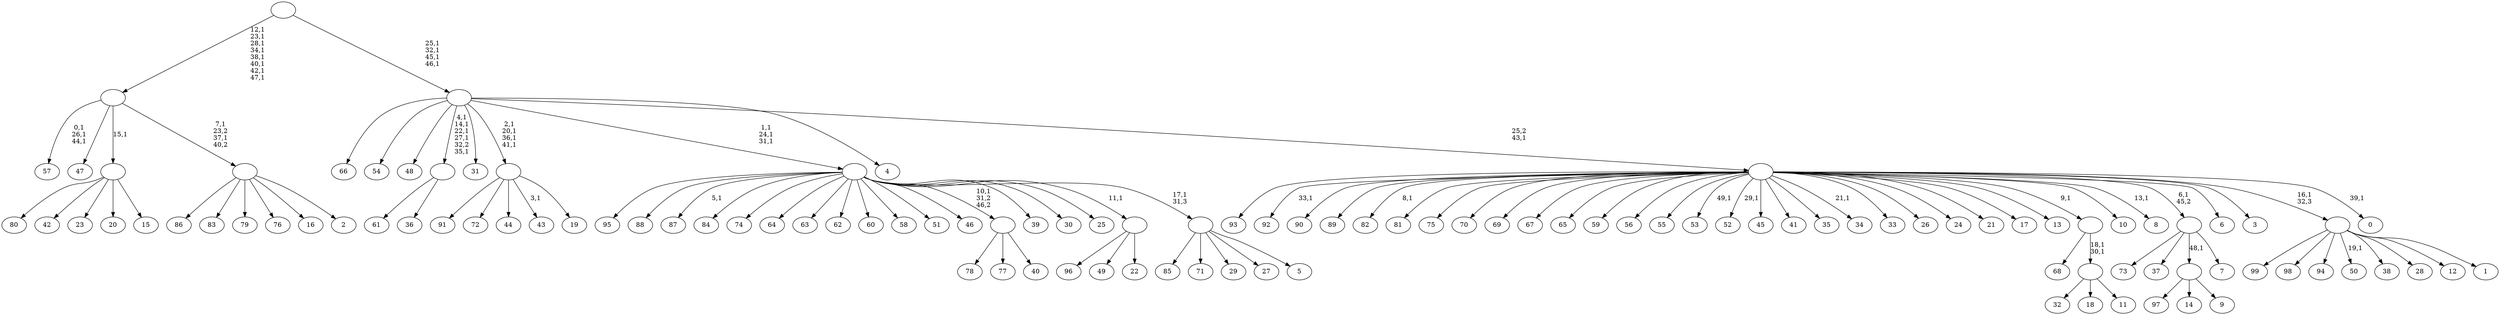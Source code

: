 digraph T {
	150 [label="99"]
	149 [label="98"]
	148 [label="97"]
	147 [label="96"]
	146 [label="95"]
	145 [label="94"]
	144 [label="93"]
	143 [label="92"]
	141 [label="91"]
	140 [label="90"]
	139 [label="89"]
	138 [label="88"]
	137 [label="87"]
	135 [label="86"]
	134 [label="85"]
	133 [label="84"]
	132 [label="83"]
	131 [label="82"]
	129 [label="81"]
	128 [label="80"]
	127 [label="79"]
	126 [label="78"]
	125 [label="77"]
	124 [label="76"]
	123 [label="75"]
	122 [label="74"]
	121 [label="73"]
	120 [label="72"]
	119 [label="71"]
	118 [label="70"]
	117 [label="69"]
	116 [label="68"]
	115 [label="67"]
	114 [label="66"]
	113 [label="65"]
	112 [label="64"]
	111 [label="63"]
	110 [label="62"]
	109 [label="61"]
	108 [label="60"]
	107 [label="59"]
	106 [label="58"]
	105 [label="57"]
	101 [label="56"]
	100 [label="55"]
	99 [label="54"]
	98 [label="53"]
	96 [label="52"]
	94 [label="51"]
	93 [label="50"]
	91 [label="49"]
	90 [label="48"]
	89 [label="47"]
	88 [label="46"]
	87 [label="45"]
	86 [label="44"]
	85 [label="43"]
	83 [label="42"]
	82 [label="41"]
	81 [label="40"]
	80 [label=""]
	79 [label="39"]
	78 [label="38"]
	77 [label="37"]
	76 [label="36"]
	75 [label=""]
	70 [label="35"]
	69 [label="34"]
	67 [label="33"]
	66 [label="32"]
	65 [label="31"]
	64 [label="30"]
	63 [label="29"]
	62 [label="28"]
	61 [label="27"]
	60 [label="26"]
	59 [label="25"]
	58 [label="24"]
	57 [label="23"]
	56 [label="22"]
	55 [label=""]
	54 [label="21"]
	53 [label="20"]
	52 [label="19"]
	51 [label=""]
	47 [label="18"]
	46 [label="17"]
	45 [label="16"]
	44 [label="15"]
	43 [label=""]
	42 [label="14"]
	41 [label="13"]
	40 [label="12"]
	39 [label="11"]
	38 [label=""]
	36 [label=""]
	35 [label="10"]
	34 [label="9"]
	33 [label=""]
	32 [label="8"]
	30 [label="7"]
	29 [label=""]
	28 [label="6"]
	27 [label="5"]
	26 [label=""]
	25 [label=""]
	22 [label="4"]
	21 [label="3"]
	20 [label="2"]
	19 [label=""]
	17 [label=""]
	9 [label="1"]
	8 [label=""]
	7 [label="0"]
	5 [label=""]
	4 [label=""]
	0 [label=""]
	80 -> 126 [label=""]
	80 -> 125 [label=""]
	80 -> 81 [label=""]
	75 -> 109 [label=""]
	75 -> 76 [label=""]
	55 -> 147 [label=""]
	55 -> 91 [label=""]
	55 -> 56 [label=""]
	51 -> 85 [label="3,1"]
	51 -> 141 [label=""]
	51 -> 120 [label=""]
	51 -> 86 [label=""]
	51 -> 52 [label=""]
	43 -> 128 [label=""]
	43 -> 83 [label=""]
	43 -> 57 [label=""]
	43 -> 53 [label=""]
	43 -> 44 [label=""]
	38 -> 66 [label=""]
	38 -> 47 [label=""]
	38 -> 39 [label=""]
	36 -> 38 [label="18,1\n30,1"]
	36 -> 116 [label=""]
	33 -> 148 [label=""]
	33 -> 42 [label=""]
	33 -> 34 [label=""]
	29 -> 121 [label=""]
	29 -> 77 [label=""]
	29 -> 33 [label="48,1"]
	29 -> 30 [label=""]
	26 -> 134 [label=""]
	26 -> 119 [label=""]
	26 -> 63 [label=""]
	26 -> 61 [label=""]
	26 -> 27 [label=""]
	25 -> 137 [label="5,1"]
	25 -> 146 [label=""]
	25 -> 138 [label=""]
	25 -> 133 [label=""]
	25 -> 122 [label=""]
	25 -> 112 [label=""]
	25 -> 111 [label=""]
	25 -> 110 [label=""]
	25 -> 108 [label=""]
	25 -> 106 [label=""]
	25 -> 94 [label=""]
	25 -> 88 [label=""]
	25 -> 80 [label="10,1\n31,2\n46,2"]
	25 -> 79 [label=""]
	25 -> 64 [label=""]
	25 -> 59 [label=""]
	25 -> 55 [label="11,1"]
	25 -> 26 [label="17,1\n31,3"]
	19 -> 135 [label=""]
	19 -> 132 [label=""]
	19 -> 127 [label=""]
	19 -> 124 [label=""]
	19 -> 45 [label=""]
	19 -> 20 [label=""]
	17 -> 19 [label="7,1\n23,2\n37,1\n40,2"]
	17 -> 105 [label="0,1\n26,1\n44,1"]
	17 -> 89 [label=""]
	17 -> 43 [label="15,1"]
	8 -> 93 [label="19,1"]
	8 -> 150 [label=""]
	8 -> 149 [label=""]
	8 -> 145 [label=""]
	8 -> 78 [label=""]
	8 -> 62 [label=""]
	8 -> 40 [label=""]
	8 -> 9 [label=""]
	5 -> 7 [label="39,1"]
	5 -> 32 [label="13,1"]
	5 -> 69 [label="21,1"]
	5 -> 96 [label="29,1"]
	5 -> 98 [label="49,1"]
	5 -> 131 [label="8,1"]
	5 -> 143 [label="33,1"]
	5 -> 144 [label=""]
	5 -> 140 [label=""]
	5 -> 139 [label=""]
	5 -> 129 [label=""]
	5 -> 123 [label=""]
	5 -> 118 [label=""]
	5 -> 117 [label=""]
	5 -> 115 [label=""]
	5 -> 113 [label=""]
	5 -> 107 [label=""]
	5 -> 101 [label=""]
	5 -> 100 [label=""]
	5 -> 87 [label=""]
	5 -> 82 [label=""]
	5 -> 70 [label=""]
	5 -> 67 [label=""]
	5 -> 60 [label=""]
	5 -> 58 [label=""]
	5 -> 54 [label=""]
	5 -> 46 [label=""]
	5 -> 41 [label=""]
	5 -> 36 [label="9,1"]
	5 -> 35 [label=""]
	5 -> 29 [label="6,1\n45,2"]
	5 -> 28 [label=""]
	5 -> 21 [label=""]
	5 -> 8 [label="16,1\n32,3"]
	4 -> 25 [label="1,1\n24,1\n31,1"]
	4 -> 51 [label="2,1\n20,1\n36,1\n41,1"]
	4 -> 75 [label="4,1\n14,1\n22,1\n27,1\n32,2\n35,1"]
	4 -> 114 [label=""]
	4 -> 99 [label=""]
	4 -> 90 [label=""]
	4 -> 65 [label=""]
	4 -> 22 [label=""]
	4 -> 5 [label="25,2\n43,1"]
	0 -> 4 [label="25,1\n32,1\n45,1\n46,1"]
	0 -> 17 [label="12,1\n23,1\n28,1\n34,1\n38,1\n40,1\n42,1\n47,1"]
}
